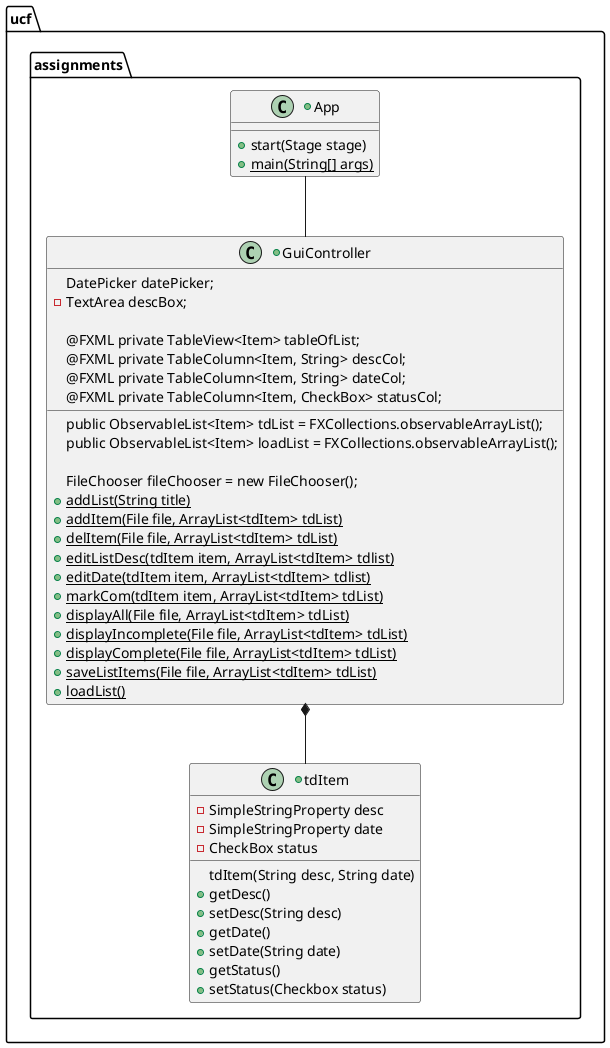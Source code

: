 @startuml
'https://plantuml.com/class-diagram

package ucf.assignments{

    GuiController *-- tdItem
    App -- GuiController

    +Class App{
        +start(Stage stage)
        +{static}main(String[] args)
    }

    +Class tdItem{
        -SimpleStringProperty desc
        -SimpleStringProperty date
        -CheckBox status

        tdItem(String desc, String date)
        +getDesc()
        +setDesc(String desc)
        +getDate()
        +setDate(String date)
        +getStatus()
        +setStatus(Checkbox status)
    }

    +Class GuiController{
        DatePicker datePicker;
        -TextArea descBox;

            @FXML private TableView<Item> tableOfList;
            @FXML private TableColumn<Item, String> descCol;
            @FXML private TableColumn<Item, String> dateCol;
            @FXML private TableColumn<Item, CheckBox> statusCol;

            public ObservableList<Item> tdList = FXCollections.observableArrayList();
            public ObservableList<Item> loadList = FXCollections.observableArrayList();

            FileChooser fileChooser = new FileChooser();


        +{static}addList(String title)
        +{static}addItem(File file, ArrayList<tdItem> tdList)
        +{static}delItem(File file, ArrayList<tdItem> tdList)
        +{static}editListDesc(tdItem item, ArrayList<tdItem> tdlist)
        +{static}editDate(tdItem item, ArrayList<tdItem> tdlist)
        +{static}markCom(tdItem item, ArrayList<tdItem> tdList)
        +{static}displayAll(File file, ArrayList<tdItem> tdList)
        +{static}displayIncomplete(File file, ArrayList<tdItem> tdList)
        +{static}displayComplete(File file, ArrayList<tdItem> tdList)
        +{static}saveListItems(File file, ArrayList<tdItem> tdList)
        +{static}loadList()
    }
}
@enduml